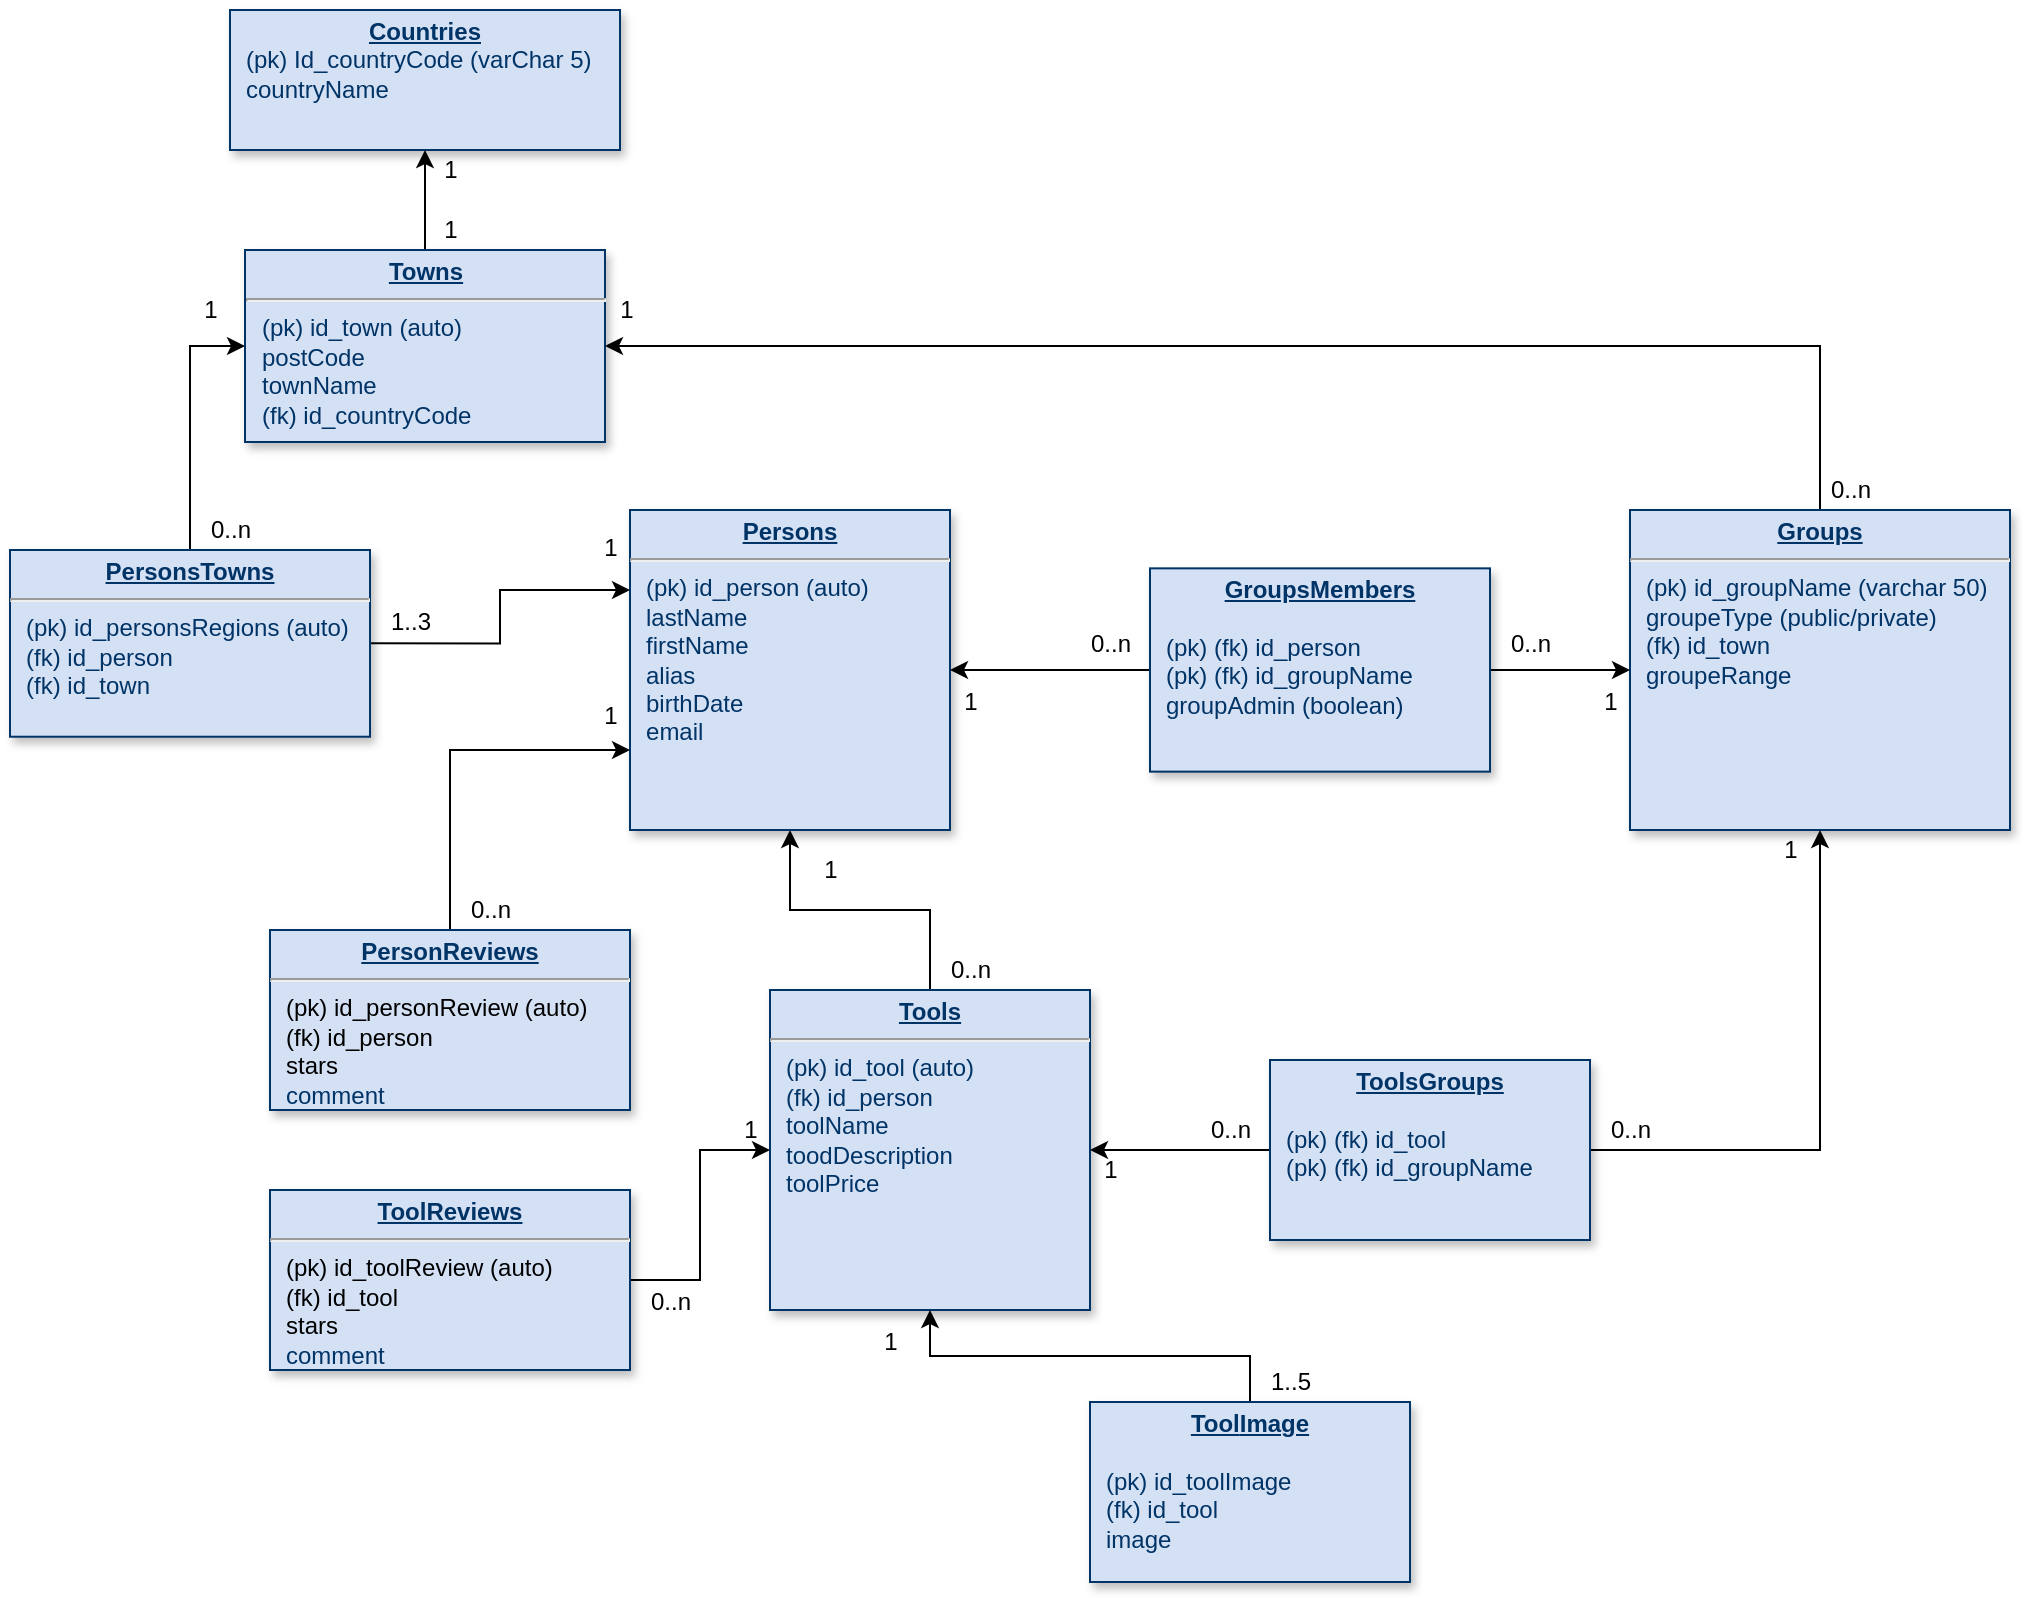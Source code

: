 <mxfile version="12.6.5" type="device"><diagram name="Page-1" id="efa7a0a1-bf9b-a30e-e6df-94a7791c09e9"><mxGraphModel dx="1652" dy="891" grid="1" gridSize="10" guides="1" tooltips="1" connect="1" arrows="1" fold="1" page="1" pageScale="1" pageWidth="1169" pageHeight="827" background="#ffffff" math="0" shadow="0"><root><mxCell id="0"/><mxCell id="1" parent="0"/><mxCell id="qo2uDXZvNJO_NqO5R5p8-126" style="edgeStyle=orthogonalEdgeStyle;rounded=0;orthogonalLoop=1;jettySize=auto;html=1;exitX=0.5;exitY=0;exitDx=0;exitDy=0;entryX=0.5;entryY=1;entryDx=0;entryDy=0;" parent="1" source="21" target="25" edge="1"><mxGeometry relative="1" as="geometry"/></mxCell><mxCell id="21" value="&lt;p style=&quot;margin: 0px ; margin-top: 4px ; text-align: center ; text-decoration: underline&quot;&gt;&lt;strong&gt;Tools&lt;/strong&gt;&lt;/p&gt;&lt;hr&gt;&lt;p style=&quot;margin: 0px ; margin-left: 8px&quot;&gt;(pk) id_tool (auto)&lt;/p&gt;&lt;p style=&quot;margin: 0px ; margin-left: 8px&quot;&gt;(fk) id_person&amp;nbsp;&lt;/p&gt;&lt;p style=&quot;margin: 0px ; margin-left: 8px&quot;&gt;toolName&lt;/p&gt;&lt;p style=&quot;margin: 0px ; margin-left: 8px&quot;&gt;toodDescription&lt;/p&gt;&lt;p style=&quot;margin: 0px ; margin-left: 8px&quot;&gt;&lt;span&gt;toolPrice&lt;/span&gt;&lt;br&gt;&lt;/p&gt;&lt;p style=&quot;margin: 0px ; margin-left: 8px&quot;&gt;&lt;br&gt;&lt;/p&gt;" style="verticalAlign=top;align=left;overflow=fill;fontSize=12;fontFamily=Helvetica;html=1;strokeColor=#003366;shadow=1;fillColor=#D4E1F5;fontColor=#003366" parent="1" vertex="1"><mxGeometry x="420" y="510.0" width="160" height="160" as="geometry"/></mxCell><mxCell id="25" value="&lt;p style=&quot;margin: 0px ; margin-top: 4px ; text-align: center ; text-decoration: underline&quot;&gt;&lt;strong&gt;Persons&lt;/strong&gt;&lt;/p&gt;&lt;hr&gt;&lt;p style=&quot;margin: 0px ; margin-left: 8px&quot;&gt;&lt;span&gt;(pk) id_person (auto)&lt;/span&gt;&lt;/p&gt;&lt;p style=&quot;margin: 0px ; margin-left: 8px&quot;&gt;&lt;span&gt;lastName&lt;/span&gt;&lt;br&gt;&lt;/p&gt;&lt;p style=&quot;margin: 0px ; margin-left: 8px&quot;&gt;&lt;span&gt;firstName&amp;nbsp;&lt;/span&gt;&lt;/p&gt;&lt;p style=&quot;margin: 0px ; margin-left: 8px&quot;&gt;&lt;span&gt;alias&amp;nbsp;&lt;/span&gt;&lt;/p&gt;&lt;p style=&quot;margin: 0px ; margin-left: 8px&quot;&gt;birthDate&amp;nbsp;&lt;/p&gt;&lt;p style=&quot;margin: 0px ; margin-left: 8px&quot;&gt;e&lt;span&gt;mail&lt;/span&gt;&lt;/p&gt;&lt;p style=&quot;margin: 0px ; margin-left: 8px&quot;&gt;&lt;br&gt;&lt;/p&gt;&lt;p style=&quot;margin: 0px ; margin-left: 8px&quot;&gt;&lt;br&gt;&lt;/p&gt;" style="verticalAlign=top;align=left;overflow=fill;fontSize=12;fontFamily=Helvetica;html=1;strokeColor=#003366;shadow=1;fillColor=#D4E1F5;fontColor=#003366" parent="1" vertex="1"><mxGeometry x="350.0" y="270.0" width="160" height="160" as="geometry"/></mxCell><mxCell id="x0LOZ65k8XHYNeDHgYeE-26" style="edgeStyle=orthogonalEdgeStyle;rounded=0;orthogonalLoop=1;jettySize=auto;html=1;entryX=1;entryY=0.5;entryDx=0;entryDy=0;" edge="1" parent="1" source="qo2uDXZvNJO_NqO5R5p8-115" target="qo2uDXZvNJO_NqO5R5p8-130"><mxGeometry relative="1" as="geometry"><mxPoint x="910" y="170" as="targetPoint"/><Array as="points"><mxPoint x="945" y="188"/></Array></mxGeometry></mxCell><mxCell id="qo2uDXZvNJO_NqO5R5p8-115" value="&lt;p style=&quot;margin: 0px ; margin-top: 4px ; text-align: center ; text-decoration: underline&quot;&gt;&lt;strong&gt;Groups&lt;/strong&gt;&lt;/p&gt;&lt;hr&gt;&lt;p style=&quot;margin: 0px ; margin-left: 8px&quot;&gt;(pk) id_g&lt;span&gt;roupName (varchar 50)&lt;/span&gt;&lt;/p&gt;&lt;p style=&quot;margin: 0px ; margin-left: 8px&quot;&gt;groupeType (public/private)&lt;/p&gt;&lt;p style=&quot;margin: 0px ; margin-left: 8px&quot;&gt;(fk) id_town&lt;/p&gt;&lt;p style=&quot;margin: 0px ; margin-left: 8px&quot;&gt;groupeRange&amp;nbsp;&lt;/p&gt;&lt;p style=&quot;margin: 0px ; margin-left: 8px&quot;&gt;&lt;br&gt;&lt;/p&gt;&lt;p style=&quot;margin: 0px ; margin-left: 8px&quot;&gt;&lt;br&gt;&lt;/p&gt;" style="verticalAlign=top;align=left;overflow=fill;fontSize=12;fontFamily=Helvetica;html=1;strokeColor=#003366;shadow=1;fillColor=#D4E1F5;fontColor=#003366" parent="1" vertex="1"><mxGeometry x="850" y="270" width="190" height="160" as="geometry"/></mxCell><mxCell id="qo2uDXZvNJO_NqO5R5p8-121" style="edgeStyle=orthogonalEdgeStyle;rounded=0;orthogonalLoop=1;jettySize=auto;html=1;exitX=0;exitY=0.5;exitDx=0;exitDy=0;entryX=1;entryY=0.5;entryDx=0;entryDy=0;" parent="1" source="qo2uDXZvNJO_NqO5R5p8-118" target="25" edge="1"><mxGeometry relative="1" as="geometry"/></mxCell><mxCell id="qo2uDXZvNJO_NqO5R5p8-122" style="edgeStyle=orthogonalEdgeStyle;rounded=0;orthogonalLoop=1;jettySize=auto;html=1;exitX=1;exitY=0.5;exitDx=0;exitDy=0;entryX=0;entryY=0.5;entryDx=0;entryDy=0;" parent="1" source="qo2uDXZvNJO_NqO5R5p8-118" target="qo2uDXZvNJO_NqO5R5p8-115" edge="1"><mxGeometry relative="1" as="geometry"/></mxCell><mxCell id="qo2uDXZvNJO_NqO5R5p8-118" value="&lt;p style=&quot;margin: 0px ; margin-top: 4px ; text-align: center ; text-decoration: underline&quot;&gt;&lt;strong&gt;GroupsMembers&lt;/strong&gt;&lt;/p&gt;&lt;p style=&quot;margin: 0px ; margin-left: 8px&quot;&gt;&lt;br&gt;&lt;/p&gt;&lt;p style=&quot;margin: 0px ; margin-left: 8px&quot;&gt;(pk) (fk) id_person&lt;/p&gt;&lt;p style=&quot;margin: 0px ; margin-left: 8px&quot;&gt;(pk) (fk) id_groupName&lt;/p&gt;&lt;p style=&quot;margin: 0px ; margin-left: 8px&quot;&gt;groupAdmin (boolean)&lt;/p&gt;&lt;p style=&quot;margin: 0px ; margin-left: 8px&quot;&gt;&lt;br&gt;&lt;/p&gt;&lt;p style=&quot;margin: 0px ; margin-left: 8px&quot;&gt;&lt;br&gt;&lt;/p&gt;&lt;p style=&quot;margin: 0px ; margin-left: 8px&quot;&gt;&lt;br&gt;&lt;/p&gt;" style="verticalAlign=top;align=left;overflow=fill;fontSize=12;fontFamily=Helvetica;html=1;strokeColor=#003366;shadow=1;fillColor=#D4E1F5;fontColor=#003366" parent="1" vertex="1"><mxGeometry x="610" y="299.18" width="170" height="101.64" as="geometry"/></mxCell><mxCell id="qo2uDXZvNJO_NqO5R5p8-124" style="edgeStyle=orthogonalEdgeStyle;rounded=0;orthogonalLoop=1;jettySize=auto;html=1;entryX=0.5;entryY=1;entryDx=0;entryDy=0;" parent="1" source="qo2uDXZvNJO_NqO5R5p8-123" target="qo2uDXZvNJO_NqO5R5p8-115" edge="1"><mxGeometry relative="1" as="geometry"/></mxCell><mxCell id="qo2uDXZvNJO_NqO5R5p8-125" style="edgeStyle=orthogonalEdgeStyle;rounded=0;orthogonalLoop=1;jettySize=auto;html=1;exitX=0;exitY=0.5;exitDx=0;exitDy=0;entryX=1;entryY=0.5;entryDx=0;entryDy=0;" parent="1" source="qo2uDXZvNJO_NqO5R5p8-123" target="21" edge="1"><mxGeometry relative="1" as="geometry"/></mxCell><mxCell id="qo2uDXZvNJO_NqO5R5p8-123" value="&lt;p style=&quot;margin: 0px ; margin-top: 4px ; text-align: center ; text-decoration: underline&quot;&gt;&lt;strong&gt;ToolsGroups&lt;/strong&gt;&lt;/p&gt;&lt;p style=&quot;margin: 0px ; margin-left: 8px&quot;&gt;&lt;br&gt;&lt;/p&gt;&lt;p style=&quot;margin: 0px ; margin-left: 8px&quot;&gt;(pk) (fk) id_tool&lt;/p&gt;&lt;p style=&quot;margin: 0px ; margin-left: 8px&quot;&gt;(pk) (fk) id_groupName&lt;/p&gt;&lt;p style=&quot;margin: 0px ; margin-left: 8px&quot;&gt;&lt;br&gt;&lt;/p&gt;&lt;p style=&quot;margin: 0px ; margin-left: 8px&quot;&gt;&lt;br&gt;&lt;/p&gt;&lt;p style=&quot;margin: 0px ; margin-left: 8px&quot;&gt;&lt;br&gt;&lt;/p&gt;" style="verticalAlign=top;align=left;overflow=fill;fontSize=12;fontFamily=Helvetica;html=1;strokeColor=#003366;shadow=1;fillColor=#D4E1F5;fontColor=#003366" parent="1" vertex="1"><mxGeometry x="670" y="545" width="160" height="90" as="geometry"/></mxCell><mxCell id="qo2uDXZvNJO_NqO5R5p8-128" value="" style="resizable=0;align=right;verticalAlign=top;labelBackgroundColor=#ffffff;fontSize=10;strokeColor=#003366;shadow=1;fillColor=#D4E1F5;fontColor=#003366;direction=north;rotation=0;" parent="1" connectable="0" vertex="1"><mxGeometry x="580" y="538.36" as="geometry"><mxPoint x="20" y="-25.0" as="offset"/></mxGeometry></mxCell><mxCell id="qo2uDXZvNJO_NqO5R5p8-129" value="&lt;p style=&quot;margin: 0px ; margin-top: 4px ; text-align: center ; text-decoration: underline&quot;&gt;&lt;strong&gt;Countries&lt;/strong&gt;&lt;/p&gt;&lt;p style=&quot;margin: 0px ; margin-left: 8px&quot;&gt;(pk) Id_countryCode (varChar 5)&lt;/p&gt;&lt;p style=&quot;margin: 0px ; margin-left: 8px&quot;&gt;countryName&lt;/p&gt;&lt;p style=&quot;margin: 0px ; margin-left: 8px&quot;&gt;&lt;br&gt;&lt;/p&gt;&lt;p style=&quot;margin: 0px ; margin-left: 8px&quot;&gt;&lt;br&gt;&lt;/p&gt;&lt;p style=&quot;margin: 0px ; margin-left: 8px&quot;&gt;&lt;br&gt;&lt;/p&gt;" style="verticalAlign=top;align=left;overflow=fill;fontSize=12;fontFamily=Helvetica;html=1;strokeColor=#003366;shadow=1;fillColor=#D4E1F5;fontColor=#003366" parent="1" vertex="1"><mxGeometry x="150" y="20" width="195" height="70" as="geometry"/></mxCell><mxCell id="x0LOZ65k8XHYNeDHgYeE-25" style="edgeStyle=orthogonalEdgeStyle;rounded=0;orthogonalLoop=1;jettySize=auto;html=1;entryX=0.5;entryY=1;entryDx=0;entryDy=0;" edge="1" parent="1" source="qo2uDXZvNJO_NqO5R5p8-130" target="qo2uDXZvNJO_NqO5R5p8-129"><mxGeometry relative="1" as="geometry"/></mxCell><mxCell id="qo2uDXZvNJO_NqO5R5p8-130" value="&lt;p style=&quot;margin: 0px ; margin-top: 4px ; text-align: center ; text-decoration: underline&quot;&gt;&lt;strong&gt;Towns&lt;/strong&gt;&lt;/p&gt;&lt;hr&gt;&lt;p style=&quot;margin: 0px ; margin-left: 8px&quot;&gt;(pk) id_town (auto)&lt;/p&gt;&lt;p style=&quot;margin: 0px ; margin-left: 8px&quot;&gt;postCode&lt;/p&gt;&lt;p style=&quot;margin: 0px ; margin-left: 8px&quot;&gt;townName&lt;/p&gt;&lt;p style=&quot;margin: 0px ; margin-left: 8px&quot;&gt;(fk) id_countryCode&lt;/p&gt;&lt;p style=&quot;margin: 0px ; margin-left: 8px&quot;&gt;&lt;br&gt;&lt;/p&gt;&lt;p style=&quot;margin: 0px ; margin-left: 8px&quot;&gt;&lt;br&gt;&lt;/p&gt;" style="verticalAlign=top;align=left;overflow=fill;fontSize=12;fontFamily=Helvetica;html=1;strokeColor=#003366;shadow=1;fillColor=#D4E1F5;fontColor=#003366" parent="1" vertex="1"><mxGeometry x="157.5" y="140" width="180" height="96" as="geometry"/></mxCell><mxCell id="qo2uDXZvNJO_NqO5R5p8-139" value="" style="resizable=0;align=right;verticalAlign=top;labelBackgroundColor=#ffffff;fontSize=10;strokeColor=#003366;shadow=1;fillColor=#D4E1F5;fontColor=#003366" parent="1" connectable="0" vertex="1"><mxGeometry x="480" y="420.0" as="geometry"><mxPoint x="-66" y="-128.0" as="offset"/></mxGeometry></mxCell><mxCell id="qo2uDXZvNJO_NqO5R5p8-154" value="1" style="text;html=1;align=center;verticalAlign=middle;resizable=0;points=[];autosize=1;" parent="1" vertex="1"><mxGeometry x="440" y="440" width="20" height="20" as="geometry"/></mxCell><mxCell id="qo2uDXZvNJO_NqO5R5p8-155" value="0..n" style="text;html=1;align=center;verticalAlign=middle;resizable=0;points=[];autosize=1;" parent="1" vertex="1"><mxGeometry x="500" y="490" width="40" height="20" as="geometry"/></mxCell><mxCell id="qo2uDXZvNJO_NqO5R5p8-156" value="1" style="text;html=1;align=center;verticalAlign=middle;resizable=0;points=[];autosize=1;" parent="1" vertex="1"><mxGeometry x="250" y="90" width="20" height="20" as="geometry"/></mxCell><mxCell id="qo2uDXZvNJO_NqO5R5p8-158" value="0..n" style="text;html=1;align=center;verticalAlign=middle;resizable=0;points=[];autosize=1;" parent="1" vertex="1"><mxGeometry x="940" y="250" width="40" height="20" as="geometry"/></mxCell><mxCell id="qo2uDXZvNJO_NqO5R5p8-169" style="edgeStyle=orthogonalEdgeStyle;rounded=0;orthogonalLoop=1;jettySize=auto;html=1;exitX=1;exitY=0.5;exitDx=0;exitDy=0;entryX=0;entryY=0.25;entryDx=0;entryDy=0;" parent="1" source="qo2uDXZvNJO_NqO5R5p8-161" target="25" edge="1"><mxGeometry relative="1" as="geometry"/></mxCell><mxCell id="AO8E6towFm819pZMtNeA-27" style="edgeStyle=orthogonalEdgeStyle;rounded=0;orthogonalLoop=1;jettySize=auto;html=1;entryX=0;entryY=0.5;entryDx=0;entryDy=0;" parent="1" source="qo2uDXZvNJO_NqO5R5p8-161" target="qo2uDXZvNJO_NqO5R5p8-130" edge="1"><mxGeometry relative="1" as="geometry"/></mxCell><mxCell id="qo2uDXZvNJO_NqO5R5p8-161" value="&lt;p style=&quot;margin: 0px ; margin-top: 4px ; text-align: center ; text-decoration: underline&quot;&gt;&lt;strong&gt;PersonsTowns&lt;/strong&gt;&lt;/p&gt;&lt;hr&gt;&lt;p style=&quot;margin: 0px ; margin-left: 8px&quot;&gt;(pk) id_personsRegions (auto)&lt;/p&gt;&lt;p style=&quot;margin: 0px ; margin-left: 8px&quot;&gt;(fk) id_person&lt;/p&gt;&lt;p style=&quot;margin: 0px ; margin-left: 8px&quot;&gt;(fk) id_town&lt;/p&gt;&lt;p style=&quot;margin: 0px ; margin-left: 8px&quot;&gt;&lt;br&gt;&lt;/p&gt;&lt;p style=&quot;margin: 0px ; margin-left: 8px&quot;&gt;&lt;br&gt;&lt;/p&gt;&lt;p style=&quot;margin: 0px ; margin-left: 8px&quot;&gt;&lt;br&gt;&lt;/p&gt;" style="verticalAlign=top;align=left;overflow=fill;fontSize=12;fontFamily=Helvetica;html=1;strokeColor=#003366;shadow=1;fillColor=#D4E1F5;fontColor=#003366" parent="1" vertex="1"><mxGeometry x="40" y="290" width="180" height="93.36" as="geometry"/></mxCell><mxCell id="qo2uDXZvNJO_NqO5R5p8-167" style="edgeStyle=orthogonalEdgeStyle;rounded=0;orthogonalLoop=1;jettySize=auto;html=1;exitX=1;exitY=0.5;exitDx=0;exitDy=0;entryX=0;entryY=0.5;entryDx=0;entryDy=0;" parent="1" source="qo2uDXZvNJO_NqO5R5p8-164" target="21" edge="1"><mxGeometry relative="1" as="geometry"/></mxCell><mxCell id="qo2uDXZvNJO_NqO5R5p8-164" value="&lt;p style=&quot;margin: 0px ; margin-top: 4px ; text-align: center ; text-decoration: underline&quot;&gt;&lt;strong&gt;ToolReviews&lt;/strong&gt;&lt;/p&gt;&lt;hr&gt;&lt;p style=&quot;margin: 0px ; margin-left: 8px&quot;&gt;&lt;span style=&quot;color: rgb(0 , 0 , 0)&quot;&gt;(pk) id_toolReview (auto)&lt;/span&gt;&lt;/p&gt;&lt;p style=&quot;margin: 0px ; margin-left: 8px&quot;&gt;&lt;span style=&quot;color: rgb(0 , 0 , 0)&quot;&gt;(fk) id_tool&lt;/span&gt;&lt;/p&gt;&lt;p style=&quot;margin: 0px ; margin-left: 8px&quot;&gt;&lt;font color=&quot;#000000&quot;&gt;stars&lt;/font&gt;&lt;/p&gt;&lt;p style=&quot;margin: 0px ; margin-left: 8px&quot;&gt;comment&lt;/p&gt;&lt;p style=&quot;margin: 0px ; margin-left: 8px&quot;&gt;&lt;br&gt;&lt;/p&gt;&lt;p style=&quot;margin: 0px ; margin-left: 8px&quot;&gt;&lt;br&gt;&lt;/p&gt;" style="verticalAlign=top;align=left;overflow=fill;fontSize=12;fontFamily=Helvetica;html=1;strokeColor=#003366;shadow=1;fillColor=#D4E1F5;fontColor=#003366" parent="1" vertex="1"><mxGeometry x="170" y="610" width="180" height="90" as="geometry"/></mxCell><mxCell id="qo2uDXZvNJO_NqO5R5p8-166" style="edgeStyle=orthogonalEdgeStyle;rounded=0;orthogonalLoop=1;jettySize=auto;html=1;entryX=0;entryY=0.75;entryDx=0;entryDy=0;" parent="1" source="qo2uDXZvNJO_NqO5R5p8-165" target="25" edge="1"><mxGeometry relative="1" as="geometry"/></mxCell><mxCell id="qo2uDXZvNJO_NqO5R5p8-165" value="&lt;p style=&quot;margin: 0px ; margin-top: 4px ; text-align: center ; text-decoration: underline&quot;&gt;&lt;strong&gt;PersonReviews&lt;/strong&gt;&lt;/p&gt;&lt;hr&gt;&lt;p style=&quot;margin: 0px ; margin-left: 8px&quot;&gt;&lt;span style=&quot;color: rgb(0 , 0 , 0)&quot;&gt;(pk) id_personReview (auto)&lt;/span&gt;&lt;/p&gt;&lt;p style=&quot;margin: 0px ; margin-left: 8px&quot;&gt;&lt;span style=&quot;color: rgb(0 , 0 , 0)&quot;&gt;(fk) id_person&lt;/span&gt;&lt;/p&gt;&lt;p style=&quot;margin: 0px ; margin-left: 8px&quot;&gt;&lt;font color=&quot;#000000&quot;&gt;stars&lt;/font&gt;&lt;/p&gt;&lt;p style=&quot;margin: 0px ; margin-left: 8px&quot;&gt;comment&lt;br&gt;&lt;/p&gt;&lt;p style=&quot;margin: 0px ; margin-left: 8px&quot;&gt;&lt;br&gt;&lt;/p&gt;&lt;p style=&quot;margin: 0px ; margin-left: 8px&quot;&gt;&lt;br&gt;&lt;/p&gt;" style="verticalAlign=top;align=left;overflow=fill;fontSize=12;fontFamily=Helvetica;html=1;strokeColor=#003366;shadow=1;fillColor=#D4E1F5;fontColor=#003366" parent="1" vertex="1"><mxGeometry x="170" y="480" width="180" height="90" as="geometry"/></mxCell><mxCell id="qo2uDXZvNJO_NqO5R5p8-168" style="edgeStyle=orthogonalEdgeStyle;rounded=0;orthogonalLoop=1;jettySize=auto;html=1;exitX=0.5;exitY=1;exitDx=0;exitDy=0;" parent="1" source="21" target="21" edge="1"><mxGeometry relative="1" as="geometry"/></mxCell><mxCell id="qo2uDXZvNJO_NqO5R5p8-172" value="1" style="text;html=1;align=center;verticalAlign=middle;resizable=0;points=[];autosize=1;" parent="1" vertex="1"><mxGeometry x="330" y="363.36" width="20" height="20" as="geometry"/></mxCell><mxCell id="qo2uDXZvNJO_NqO5R5p8-173" value="0..n" style="text;html=1;align=center;verticalAlign=middle;resizable=0;points=[];autosize=1;" parent="1" vertex="1"><mxGeometry x="260" y="460" width="40" height="20" as="geometry"/></mxCell><mxCell id="qo2uDXZvNJO_NqO5R5p8-174" value="0..n" style="text;html=1;align=center;verticalAlign=middle;resizable=0;points=[];autosize=1;" parent="1" vertex="1"><mxGeometry x="350" y="656" width="40" height="20" as="geometry"/></mxCell><mxCell id="qo2uDXZvNJO_NqO5R5p8-175" value="1" style="text;html=1;align=center;verticalAlign=middle;resizable=0;points=[];autosize=1;" parent="1" vertex="1"><mxGeometry x="400" y="570" width="20" height="20" as="geometry"/></mxCell><mxCell id="AO8E6towFm819pZMtNeA-26" value="1" style="text;html=1;align=center;verticalAlign=middle;resizable=0;points=[];autosize=1;" parent="1" vertex="1"><mxGeometry x="250" y="120" width="20" height="20" as="geometry"/></mxCell><mxCell id="AO8E6towFm819pZMtNeA-29" value="1" style="text;html=1;align=center;verticalAlign=middle;resizable=0;points=[];autosize=1;" parent="1" vertex="1"><mxGeometry x="337.5" y="160" width="20" height="20" as="geometry"/></mxCell><mxCell id="AO8E6towFm819pZMtNeA-30" value="1" style="text;html=1;align=center;verticalAlign=middle;resizable=0;points=[];autosize=1;" parent="1" vertex="1"><mxGeometry x="330" y="279.18" width="20" height="20" as="geometry"/></mxCell><mxCell id="AO8E6towFm819pZMtNeA-31" value="1..3" style="text;html=1;align=center;verticalAlign=middle;resizable=0;points=[];autosize=1;" parent="1" vertex="1"><mxGeometry x="220" y="316" width="40" height="20" as="geometry"/></mxCell><mxCell id="AO8E6towFm819pZMtNeA-32" value="1" style="text;html=1;align=center;verticalAlign=middle;resizable=0;points=[];autosize=1;" parent="1" vertex="1"><mxGeometry x="130" y="160" width="20" height="20" as="geometry"/></mxCell><mxCell id="AO8E6towFm819pZMtNeA-33" value="0..n" style="text;html=1;align=center;verticalAlign=middle;resizable=0;points=[];autosize=1;" parent="1" vertex="1"><mxGeometry x="130" y="270" width="40" height="20" as="geometry"/></mxCell><mxCell id="AO8E6towFm819pZMtNeA-34" value="0..n" style="text;html=1;align=center;verticalAlign=middle;resizable=0;points=[];autosize=1;" parent="1" vertex="1"><mxGeometry x="570" y="326.68" width="40" height="20" as="geometry"/></mxCell><mxCell id="AO8E6towFm819pZMtNeA-35" value="0..n" style="text;html=1;align=center;verticalAlign=middle;resizable=0;points=[];autosize=1;" parent="1" vertex="1"><mxGeometry x="780" y="326.68" width="40" height="20" as="geometry"/></mxCell><mxCell id="AO8E6towFm819pZMtNeA-36" value="0..n" style="text;html=1;align=center;verticalAlign=middle;resizable=0;points=[];autosize=1;" parent="1" vertex="1"><mxGeometry x="830" y="570" width="40" height="20" as="geometry"/></mxCell><mxCell id="AO8E6towFm819pZMtNeA-37" value="0..n" style="text;html=1;align=center;verticalAlign=middle;resizable=0;points=[];autosize=1;" parent="1" vertex="1"><mxGeometry x="630" y="570" width="40" height="20" as="geometry"/></mxCell><mxCell id="AO8E6towFm819pZMtNeA-40" value="1" style="text;html=1;align=center;verticalAlign=middle;resizable=0;points=[];autosize=1;" parent="1" vertex="1"><mxGeometry x="580" y="590" width="20" height="20" as="geometry"/></mxCell><mxCell id="AO8E6towFm819pZMtNeA-41" value="1" style="text;html=1;align=center;verticalAlign=middle;resizable=0;points=[];autosize=1;" parent="1" vertex="1"><mxGeometry x="920" y="430" width="20" height="20" as="geometry"/></mxCell><mxCell id="AO8E6towFm819pZMtNeA-42" value="1" style="text;html=1;align=center;verticalAlign=middle;resizable=0;points=[];autosize=1;" parent="1" vertex="1"><mxGeometry x="830" y="356" width="20" height="20" as="geometry"/></mxCell><mxCell id="AO8E6towFm819pZMtNeA-43" value="1" style="text;html=1;align=center;verticalAlign=middle;resizable=0;points=[];autosize=1;" parent="1" vertex="1"><mxGeometry x="510" y="356" width="20" height="20" as="geometry"/></mxCell><mxCell id="-YMoqIwUfKVZT5xkrlCA-25" style="edgeStyle=orthogonalEdgeStyle;rounded=0;orthogonalLoop=1;jettySize=auto;html=1;entryX=0.5;entryY=1;entryDx=0;entryDy=0;" parent="1" source="yBC2hIv80A7FjNdP_cVV-25" target="21" edge="1"><mxGeometry relative="1" as="geometry"/></mxCell><mxCell id="yBC2hIv80A7FjNdP_cVV-25" value="&lt;p style=&quot;margin: 0px ; margin-top: 4px ; text-align: center ; text-decoration: underline&quot;&gt;&lt;strong&gt;Tool&lt;/strong&gt;&lt;strong&gt;Image&lt;/strong&gt;&lt;/p&gt;&lt;p style=&quot;margin: 0px ; margin-left: 8px&quot;&gt;&lt;br&gt;&lt;/p&gt;&lt;p style=&quot;margin: 0px ; margin-left: 8px&quot;&gt;(pk) id_toolImage&lt;/p&gt;&lt;p style=&quot;margin: 0px ; margin-left: 8px&quot;&gt;(fk) id_tool&lt;/p&gt;&lt;p style=&quot;margin: 0px ; margin-left: 8px&quot;&gt;image&lt;/p&gt;&lt;p style=&quot;margin: 0px ; margin-left: 8px&quot;&gt;&lt;br&gt;&lt;/p&gt;&lt;p style=&quot;margin: 0px ; margin-left: 8px&quot;&gt;&lt;br&gt;&lt;/p&gt;&lt;p style=&quot;margin: 0px ; margin-left: 8px&quot;&gt;&lt;br&gt;&lt;/p&gt;" style="verticalAlign=top;align=left;overflow=fill;fontSize=12;fontFamily=Helvetica;html=1;strokeColor=#003366;shadow=1;fillColor=#D4E1F5;fontColor=#003366" parent="1" vertex="1"><mxGeometry x="580" y="716" width="160" height="90" as="geometry"/></mxCell><mxCell id="-YMoqIwUfKVZT5xkrlCA-26" value="1" style="text;html=1;align=center;verticalAlign=middle;resizable=0;points=[];autosize=1;" parent="1" vertex="1"><mxGeometry x="470" y="676" width="20" height="20" as="geometry"/></mxCell><mxCell id="-YMoqIwUfKVZT5xkrlCA-30" value="1..5" style="text;html=1;align=center;verticalAlign=middle;resizable=0;points=[];autosize=1;" parent="1" vertex="1"><mxGeometry x="660" y="696" width="40" height="20" as="geometry"/></mxCell></root></mxGraphModel></diagram></mxfile>